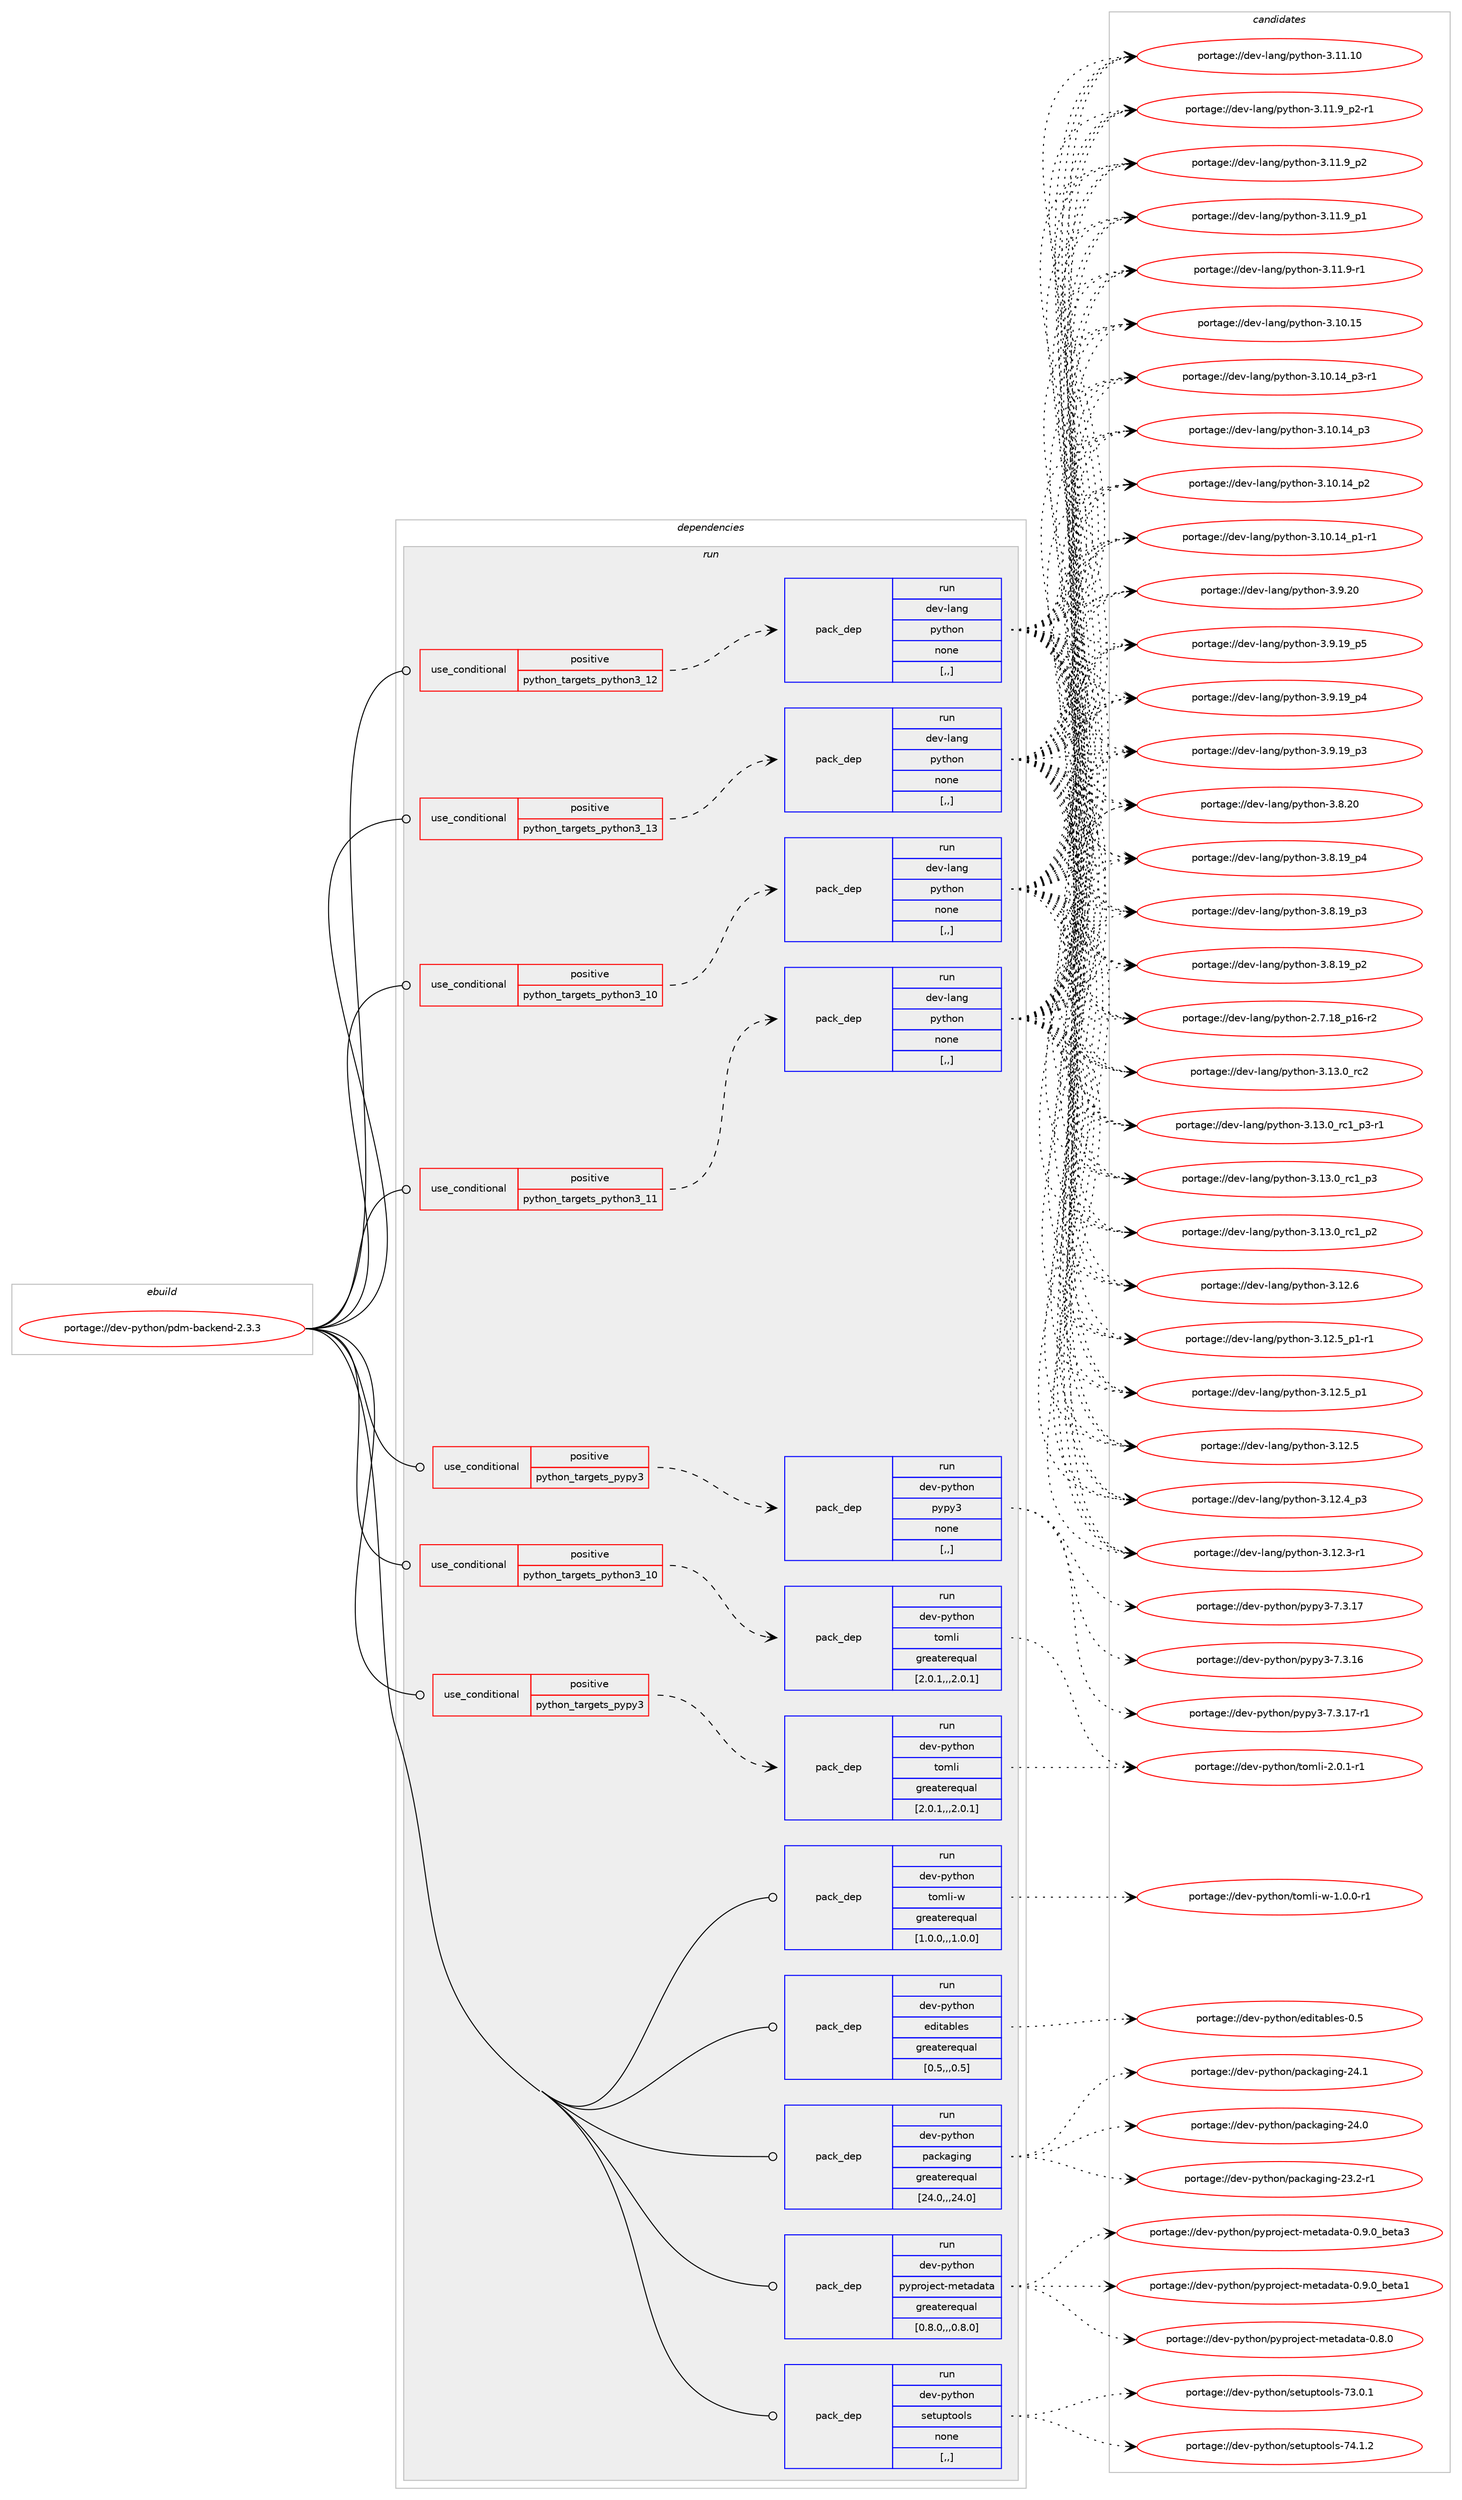 digraph prolog {

# *************
# Graph options
# *************

newrank=true;
concentrate=true;
compound=true;
graph [rankdir=LR,fontname=Helvetica,fontsize=10,ranksep=1.5];#, ranksep=2.5, nodesep=0.2];
edge  [arrowhead=vee];
node  [fontname=Helvetica,fontsize=10];

# **********
# The ebuild
# **********

subgraph cluster_leftcol {
color=gray;
label=<<i>ebuild</i>>;
id [label="portage://dev-python/pdm-backend-2.3.3", color=red, width=4, href="../dev-python/pdm-backend-2.3.3.svg"];
}

# ****************
# The dependencies
# ****************

subgraph cluster_midcol {
color=gray;
label=<<i>dependencies</i>>;
subgraph cluster_compile {
fillcolor="#eeeeee";
style=filled;
label=<<i>compile</i>>;
}
subgraph cluster_compileandrun {
fillcolor="#eeeeee";
style=filled;
label=<<i>compile and run</i>>;
}
subgraph cluster_run {
fillcolor="#eeeeee";
style=filled;
label=<<i>run</i>>;
subgraph cond166221 {
dependency648528 [label=<<TABLE BORDER="0" CELLBORDER="1" CELLSPACING="0" CELLPADDING="4"><TR><TD ROWSPAN="3" CELLPADDING="10">use_conditional</TD></TR><TR><TD>positive</TD></TR><TR><TD>python_targets_pypy3</TD></TR></TABLE>>, shape=none, color=red];
subgraph pack477486 {
dependency648529 [label=<<TABLE BORDER="0" CELLBORDER="1" CELLSPACING="0" CELLPADDING="4" WIDTH="220"><TR><TD ROWSPAN="6" CELLPADDING="30">pack_dep</TD></TR><TR><TD WIDTH="110">run</TD></TR><TR><TD>dev-python</TD></TR><TR><TD>pypy3</TD></TR><TR><TD>none</TD></TR><TR><TD>[,,]</TD></TR></TABLE>>, shape=none, color=blue];
}
dependency648528:e -> dependency648529:w [weight=20,style="dashed",arrowhead="vee"];
}
id:e -> dependency648528:w [weight=20,style="solid",arrowhead="odot"];
subgraph cond166222 {
dependency648530 [label=<<TABLE BORDER="0" CELLBORDER="1" CELLSPACING="0" CELLPADDING="4"><TR><TD ROWSPAN="3" CELLPADDING="10">use_conditional</TD></TR><TR><TD>positive</TD></TR><TR><TD>python_targets_pypy3</TD></TR></TABLE>>, shape=none, color=red];
subgraph pack477487 {
dependency648531 [label=<<TABLE BORDER="0" CELLBORDER="1" CELLSPACING="0" CELLPADDING="4" WIDTH="220"><TR><TD ROWSPAN="6" CELLPADDING="30">pack_dep</TD></TR><TR><TD WIDTH="110">run</TD></TR><TR><TD>dev-python</TD></TR><TR><TD>tomli</TD></TR><TR><TD>greaterequal</TD></TR><TR><TD>[2.0.1,,,2.0.1]</TD></TR></TABLE>>, shape=none, color=blue];
}
dependency648530:e -> dependency648531:w [weight=20,style="dashed",arrowhead="vee"];
}
id:e -> dependency648530:w [weight=20,style="solid",arrowhead="odot"];
subgraph cond166223 {
dependency648532 [label=<<TABLE BORDER="0" CELLBORDER="1" CELLSPACING="0" CELLPADDING="4"><TR><TD ROWSPAN="3" CELLPADDING="10">use_conditional</TD></TR><TR><TD>positive</TD></TR><TR><TD>python_targets_python3_10</TD></TR></TABLE>>, shape=none, color=red];
subgraph pack477488 {
dependency648533 [label=<<TABLE BORDER="0" CELLBORDER="1" CELLSPACING="0" CELLPADDING="4" WIDTH="220"><TR><TD ROWSPAN="6" CELLPADDING="30">pack_dep</TD></TR><TR><TD WIDTH="110">run</TD></TR><TR><TD>dev-lang</TD></TR><TR><TD>python</TD></TR><TR><TD>none</TD></TR><TR><TD>[,,]</TD></TR></TABLE>>, shape=none, color=blue];
}
dependency648532:e -> dependency648533:w [weight=20,style="dashed",arrowhead="vee"];
}
id:e -> dependency648532:w [weight=20,style="solid",arrowhead="odot"];
subgraph cond166224 {
dependency648534 [label=<<TABLE BORDER="0" CELLBORDER="1" CELLSPACING="0" CELLPADDING="4"><TR><TD ROWSPAN="3" CELLPADDING="10">use_conditional</TD></TR><TR><TD>positive</TD></TR><TR><TD>python_targets_python3_10</TD></TR></TABLE>>, shape=none, color=red];
subgraph pack477489 {
dependency648535 [label=<<TABLE BORDER="0" CELLBORDER="1" CELLSPACING="0" CELLPADDING="4" WIDTH="220"><TR><TD ROWSPAN="6" CELLPADDING="30">pack_dep</TD></TR><TR><TD WIDTH="110">run</TD></TR><TR><TD>dev-python</TD></TR><TR><TD>tomli</TD></TR><TR><TD>greaterequal</TD></TR><TR><TD>[2.0.1,,,2.0.1]</TD></TR></TABLE>>, shape=none, color=blue];
}
dependency648534:e -> dependency648535:w [weight=20,style="dashed",arrowhead="vee"];
}
id:e -> dependency648534:w [weight=20,style="solid",arrowhead="odot"];
subgraph cond166225 {
dependency648536 [label=<<TABLE BORDER="0" CELLBORDER="1" CELLSPACING="0" CELLPADDING="4"><TR><TD ROWSPAN="3" CELLPADDING="10">use_conditional</TD></TR><TR><TD>positive</TD></TR><TR><TD>python_targets_python3_11</TD></TR></TABLE>>, shape=none, color=red];
subgraph pack477490 {
dependency648537 [label=<<TABLE BORDER="0" CELLBORDER="1" CELLSPACING="0" CELLPADDING="4" WIDTH="220"><TR><TD ROWSPAN="6" CELLPADDING="30">pack_dep</TD></TR><TR><TD WIDTH="110">run</TD></TR><TR><TD>dev-lang</TD></TR><TR><TD>python</TD></TR><TR><TD>none</TD></TR><TR><TD>[,,]</TD></TR></TABLE>>, shape=none, color=blue];
}
dependency648536:e -> dependency648537:w [weight=20,style="dashed",arrowhead="vee"];
}
id:e -> dependency648536:w [weight=20,style="solid",arrowhead="odot"];
subgraph cond166226 {
dependency648538 [label=<<TABLE BORDER="0" CELLBORDER="1" CELLSPACING="0" CELLPADDING="4"><TR><TD ROWSPAN="3" CELLPADDING="10">use_conditional</TD></TR><TR><TD>positive</TD></TR><TR><TD>python_targets_python3_12</TD></TR></TABLE>>, shape=none, color=red];
subgraph pack477491 {
dependency648539 [label=<<TABLE BORDER="0" CELLBORDER="1" CELLSPACING="0" CELLPADDING="4" WIDTH="220"><TR><TD ROWSPAN="6" CELLPADDING="30">pack_dep</TD></TR><TR><TD WIDTH="110">run</TD></TR><TR><TD>dev-lang</TD></TR><TR><TD>python</TD></TR><TR><TD>none</TD></TR><TR><TD>[,,]</TD></TR></TABLE>>, shape=none, color=blue];
}
dependency648538:e -> dependency648539:w [weight=20,style="dashed",arrowhead="vee"];
}
id:e -> dependency648538:w [weight=20,style="solid",arrowhead="odot"];
subgraph cond166227 {
dependency648540 [label=<<TABLE BORDER="0" CELLBORDER="1" CELLSPACING="0" CELLPADDING="4"><TR><TD ROWSPAN="3" CELLPADDING="10">use_conditional</TD></TR><TR><TD>positive</TD></TR><TR><TD>python_targets_python3_13</TD></TR></TABLE>>, shape=none, color=red];
subgraph pack477492 {
dependency648541 [label=<<TABLE BORDER="0" CELLBORDER="1" CELLSPACING="0" CELLPADDING="4" WIDTH="220"><TR><TD ROWSPAN="6" CELLPADDING="30">pack_dep</TD></TR><TR><TD WIDTH="110">run</TD></TR><TR><TD>dev-lang</TD></TR><TR><TD>python</TD></TR><TR><TD>none</TD></TR><TR><TD>[,,]</TD></TR></TABLE>>, shape=none, color=blue];
}
dependency648540:e -> dependency648541:w [weight=20,style="dashed",arrowhead="vee"];
}
id:e -> dependency648540:w [weight=20,style="solid",arrowhead="odot"];
subgraph pack477493 {
dependency648542 [label=<<TABLE BORDER="0" CELLBORDER="1" CELLSPACING="0" CELLPADDING="4" WIDTH="220"><TR><TD ROWSPAN="6" CELLPADDING="30">pack_dep</TD></TR><TR><TD WIDTH="110">run</TD></TR><TR><TD>dev-python</TD></TR><TR><TD>editables</TD></TR><TR><TD>greaterequal</TD></TR><TR><TD>[0.5,,,0.5]</TD></TR></TABLE>>, shape=none, color=blue];
}
id:e -> dependency648542:w [weight=20,style="solid",arrowhead="odot"];
subgraph pack477494 {
dependency648543 [label=<<TABLE BORDER="0" CELLBORDER="1" CELLSPACING="0" CELLPADDING="4" WIDTH="220"><TR><TD ROWSPAN="6" CELLPADDING="30">pack_dep</TD></TR><TR><TD WIDTH="110">run</TD></TR><TR><TD>dev-python</TD></TR><TR><TD>packaging</TD></TR><TR><TD>greaterequal</TD></TR><TR><TD>[24.0,,,24.0]</TD></TR></TABLE>>, shape=none, color=blue];
}
id:e -> dependency648543:w [weight=20,style="solid",arrowhead="odot"];
subgraph pack477495 {
dependency648544 [label=<<TABLE BORDER="0" CELLBORDER="1" CELLSPACING="0" CELLPADDING="4" WIDTH="220"><TR><TD ROWSPAN="6" CELLPADDING="30">pack_dep</TD></TR><TR><TD WIDTH="110">run</TD></TR><TR><TD>dev-python</TD></TR><TR><TD>pyproject-metadata</TD></TR><TR><TD>greaterequal</TD></TR><TR><TD>[0.8.0,,,0.8.0]</TD></TR></TABLE>>, shape=none, color=blue];
}
id:e -> dependency648544:w [weight=20,style="solid",arrowhead="odot"];
subgraph pack477496 {
dependency648545 [label=<<TABLE BORDER="0" CELLBORDER="1" CELLSPACING="0" CELLPADDING="4" WIDTH="220"><TR><TD ROWSPAN="6" CELLPADDING="30">pack_dep</TD></TR><TR><TD WIDTH="110">run</TD></TR><TR><TD>dev-python</TD></TR><TR><TD>setuptools</TD></TR><TR><TD>none</TD></TR><TR><TD>[,,]</TD></TR></TABLE>>, shape=none, color=blue];
}
id:e -> dependency648545:w [weight=20,style="solid",arrowhead="odot"];
subgraph pack477497 {
dependency648546 [label=<<TABLE BORDER="0" CELLBORDER="1" CELLSPACING="0" CELLPADDING="4" WIDTH="220"><TR><TD ROWSPAN="6" CELLPADDING="30">pack_dep</TD></TR><TR><TD WIDTH="110">run</TD></TR><TR><TD>dev-python</TD></TR><TR><TD>tomli-w</TD></TR><TR><TD>greaterequal</TD></TR><TR><TD>[1.0.0,,,1.0.0]</TD></TR></TABLE>>, shape=none, color=blue];
}
id:e -> dependency648546:w [weight=20,style="solid",arrowhead="odot"];
}
}

# **************
# The candidates
# **************

subgraph cluster_choices {
rank=same;
color=gray;
label=<<i>candidates</i>>;

subgraph choice477486 {
color=black;
nodesep=1;
choice100101118451121211161041111104711212111212151455546514649554511449 [label="portage://dev-python/pypy3-7.3.17-r1", color=red, width=4,href="../dev-python/pypy3-7.3.17-r1.svg"];
choice10010111845112121116104111110471121211121215145554651464955 [label="portage://dev-python/pypy3-7.3.17", color=red, width=4,href="../dev-python/pypy3-7.3.17.svg"];
choice10010111845112121116104111110471121211121215145554651464954 [label="portage://dev-python/pypy3-7.3.16", color=red, width=4,href="../dev-python/pypy3-7.3.16.svg"];
dependency648529:e -> choice100101118451121211161041111104711212111212151455546514649554511449:w [style=dotted,weight="100"];
dependency648529:e -> choice10010111845112121116104111110471121211121215145554651464955:w [style=dotted,weight="100"];
dependency648529:e -> choice10010111845112121116104111110471121211121215145554651464954:w [style=dotted,weight="100"];
}
subgraph choice477487 {
color=black;
nodesep=1;
choice10010111845112121116104111110471161111091081054550464846494511449 [label="portage://dev-python/tomli-2.0.1-r1", color=red, width=4,href="../dev-python/tomli-2.0.1-r1.svg"];
dependency648531:e -> choice10010111845112121116104111110471161111091081054550464846494511449:w [style=dotted,weight="100"];
}
subgraph choice477488 {
color=black;
nodesep=1;
choice10010111845108971101034711212111610411111045514649514648951149950 [label="portage://dev-lang/python-3.13.0_rc2", color=red, width=4,href="../dev-lang/python-3.13.0_rc2.svg"];
choice1001011184510897110103471121211161041111104551464951464895114994995112514511449 [label="portage://dev-lang/python-3.13.0_rc1_p3-r1", color=red, width=4,href="../dev-lang/python-3.13.0_rc1_p3-r1.svg"];
choice100101118451089711010347112121116104111110455146495146489511499499511251 [label="portage://dev-lang/python-3.13.0_rc1_p3", color=red, width=4,href="../dev-lang/python-3.13.0_rc1_p3.svg"];
choice100101118451089711010347112121116104111110455146495146489511499499511250 [label="portage://dev-lang/python-3.13.0_rc1_p2", color=red, width=4,href="../dev-lang/python-3.13.0_rc1_p2.svg"];
choice10010111845108971101034711212111610411111045514649504654 [label="portage://dev-lang/python-3.12.6", color=red, width=4,href="../dev-lang/python-3.12.6.svg"];
choice1001011184510897110103471121211161041111104551464950465395112494511449 [label="portage://dev-lang/python-3.12.5_p1-r1", color=red, width=4,href="../dev-lang/python-3.12.5_p1-r1.svg"];
choice100101118451089711010347112121116104111110455146495046539511249 [label="portage://dev-lang/python-3.12.5_p1", color=red, width=4,href="../dev-lang/python-3.12.5_p1.svg"];
choice10010111845108971101034711212111610411111045514649504653 [label="portage://dev-lang/python-3.12.5", color=red, width=4,href="../dev-lang/python-3.12.5.svg"];
choice100101118451089711010347112121116104111110455146495046529511251 [label="portage://dev-lang/python-3.12.4_p3", color=red, width=4,href="../dev-lang/python-3.12.4_p3.svg"];
choice100101118451089711010347112121116104111110455146495046514511449 [label="portage://dev-lang/python-3.12.3-r1", color=red, width=4,href="../dev-lang/python-3.12.3-r1.svg"];
choice1001011184510897110103471121211161041111104551464949464948 [label="portage://dev-lang/python-3.11.10", color=red, width=4,href="../dev-lang/python-3.11.10.svg"];
choice1001011184510897110103471121211161041111104551464949465795112504511449 [label="portage://dev-lang/python-3.11.9_p2-r1", color=red, width=4,href="../dev-lang/python-3.11.9_p2-r1.svg"];
choice100101118451089711010347112121116104111110455146494946579511250 [label="portage://dev-lang/python-3.11.9_p2", color=red, width=4,href="../dev-lang/python-3.11.9_p2.svg"];
choice100101118451089711010347112121116104111110455146494946579511249 [label="portage://dev-lang/python-3.11.9_p1", color=red, width=4,href="../dev-lang/python-3.11.9_p1.svg"];
choice100101118451089711010347112121116104111110455146494946574511449 [label="portage://dev-lang/python-3.11.9-r1", color=red, width=4,href="../dev-lang/python-3.11.9-r1.svg"];
choice1001011184510897110103471121211161041111104551464948464953 [label="portage://dev-lang/python-3.10.15", color=red, width=4,href="../dev-lang/python-3.10.15.svg"];
choice100101118451089711010347112121116104111110455146494846495295112514511449 [label="portage://dev-lang/python-3.10.14_p3-r1", color=red, width=4,href="../dev-lang/python-3.10.14_p3-r1.svg"];
choice10010111845108971101034711212111610411111045514649484649529511251 [label="portage://dev-lang/python-3.10.14_p3", color=red, width=4,href="../dev-lang/python-3.10.14_p3.svg"];
choice10010111845108971101034711212111610411111045514649484649529511250 [label="portage://dev-lang/python-3.10.14_p2", color=red, width=4,href="../dev-lang/python-3.10.14_p2.svg"];
choice100101118451089711010347112121116104111110455146494846495295112494511449 [label="portage://dev-lang/python-3.10.14_p1-r1", color=red, width=4,href="../dev-lang/python-3.10.14_p1-r1.svg"];
choice10010111845108971101034711212111610411111045514657465048 [label="portage://dev-lang/python-3.9.20", color=red, width=4,href="../dev-lang/python-3.9.20.svg"];
choice100101118451089711010347112121116104111110455146574649579511253 [label="portage://dev-lang/python-3.9.19_p5", color=red, width=4,href="../dev-lang/python-3.9.19_p5.svg"];
choice100101118451089711010347112121116104111110455146574649579511252 [label="portage://dev-lang/python-3.9.19_p4", color=red, width=4,href="../dev-lang/python-3.9.19_p4.svg"];
choice100101118451089711010347112121116104111110455146574649579511251 [label="portage://dev-lang/python-3.9.19_p3", color=red, width=4,href="../dev-lang/python-3.9.19_p3.svg"];
choice10010111845108971101034711212111610411111045514656465048 [label="portage://dev-lang/python-3.8.20", color=red, width=4,href="../dev-lang/python-3.8.20.svg"];
choice100101118451089711010347112121116104111110455146564649579511252 [label="portage://dev-lang/python-3.8.19_p4", color=red, width=4,href="../dev-lang/python-3.8.19_p4.svg"];
choice100101118451089711010347112121116104111110455146564649579511251 [label="portage://dev-lang/python-3.8.19_p3", color=red, width=4,href="../dev-lang/python-3.8.19_p3.svg"];
choice100101118451089711010347112121116104111110455146564649579511250 [label="portage://dev-lang/python-3.8.19_p2", color=red, width=4,href="../dev-lang/python-3.8.19_p2.svg"];
choice100101118451089711010347112121116104111110455046554649569511249544511450 [label="portage://dev-lang/python-2.7.18_p16-r2", color=red, width=4,href="../dev-lang/python-2.7.18_p16-r2.svg"];
dependency648533:e -> choice10010111845108971101034711212111610411111045514649514648951149950:w [style=dotted,weight="100"];
dependency648533:e -> choice1001011184510897110103471121211161041111104551464951464895114994995112514511449:w [style=dotted,weight="100"];
dependency648533:e -> choice100101118451089711010347112121116104111110455146495146489511499499511251:w [style=dotted,weight="100"];
dependency648533:e -> choice100101118451089711010347112121116104111110455146495146489511499499511250:w [style=dotted,weight="100"];
dependency648533:e -> choice10010111845108971101034711212111610411111045514649504654:w [style=dotted,weight="100"];
dependency648533:e -> choice1001011184510897110103471121211161041111104551464950465395112494511449:w [style=dotted,weight="100"];
dependency648533:e -> choice100101118451089711010347112121116104111110455146495046539511249:w [style=dotted,weight="100"];
dependency648533:e -> choice10010111845108971101034711212111610411111045514649504653:w [style=dotted,weight="100"];
dependency648533:e -> choice100101118451089711010347112121116104111110455146495046529511251:w [style=dotted,weight="100"];
dependency648533:e -> choice100101118451089711010347112121116104111110455146495046514511449:w [style=dotted,weight="100"];
dependency648533:e -> choice1001011184510897110103471121211161041111104551464949464948:w [style=dotted,weight="100"];
dependency648533:e -> choice1001011184510897110103471121211161041111104551464949465795112504511449:w [style=dotted,weight="100"];
dependency648533:e -> choice100101118451089711010347112121116104111110455146494946579511250:w [style=dotted,weight="100"];
dependency648533:e -> choice100101118451089711010347112121116104111110455146494946579511249:w [style=dotted,weight="100"];
dependency648533:e -> choice100101118451089711010347112121116104111110455146494946574511449:w [style=dotted,weight="100"];
dependency648533:e -> choice1001011184510897110103471121211161041111104551464948464953:w [style=dotted,weight="100"];
dependency648533:e -> choice100101118451089711010347112121116104111110455146494846495295112514511449:w [style=dotted,weight="100"];
dependency648533:e -> choice10010111845108971101034711212111610411111045514649484649529511251:w [style=dotted,weight="100"];
dependency648533:e -> choice10010111845108971101034711212111610411111045514649484649529511250:w [style=dotted,weight="100"];
dependency648533:e -> choice100101118451089711010347112121116104111110455146494846495295112494511449:w [style=dotted,weight="100"];
dependency648533:e -> choice10010111845108971101034711212111610411111045514657465048:w [style=dotted,weight="100"];
dependency648533:e -> choice100101118451089711010347112121116104111110455146574649579511253:w [style=dotted,weight="100"];
dependency648533:e -> choice100101118451089711010347112121116104111110455146574649579511252:w [style=dotted,weight="100"];
dependency648533:e -> choice100101118451089711010347112121116104111110455146574649579511251:w [style=dotted,weight="100"];
dependency648533:e -> choice10010111845108971101034711212111610411111045514656465048:w [style=dotted,weight="100"];
dependency648533:e -> choice100101118451089711010347112121116104111110455146564649579511252:w [style=dotted,weight="100"];
dependency648533:e -> choice100101118451089711010347112121116104111110455146564649579511251:w [style=dotted,weight="100"];
dependency648533:e -> choice100101118451089711010347112121116104111110455146564649579511250:w [style=dotted,weight="100"];
dependency648533:e -> choice100101118451089711010347112121116104111110455046554649569511249544511450:w [style=dotted,weight="100"];
}
subgraph choice477489 {
color=black;
nodesep=1;
choice10010111845112121116104111110471161111091081054550464846494511449 [label="portage://dev-python/tomli-2.0.1-r1", color=red, width=4,href="../dev-python/tomli-2.0.1-r1.svg"];
dependency648535:e -> choice10010111845112121116104111110471161111091081054550464846494511449:w [style=dotted,weight="100"];
}
subgraph choice477490 {
color=black;
nodesep=1;
choice10010111845108971101034711212111610411111045514649514648951149950 [label="portage://dev-lang/python-3.13.0_rc2", color=red, width=4,href="../dev-lang/python-3.13.0_rc2.svg"];
choice1001011184510897110103471121211161041111104551464951464895114994995112514511449 [label="portage://dev-lang/python-3.13.0_rc1_p3-r1", color=red, width=4,href="../dev-lang/python-3.13.0_rc1_p3-r1.svg"];
choice100101118451089711010347112121116104111110455146495146489511499499511251 [label="portage://dev-lang/python-3.13.0_rc1_p3", color=red, width=4,href="../dev-lang/python-3.13.0_rc1_p3.svg"];
choice100101118451089711010347112121116104111110455146495146489511499499511250 [label="portage://dev-lang/python-3.13.0_rc1_p2", color=red, width=4,href="../dev-lang/python-3.13.0_rc1_p2.svg"];
choice10010111845108971101034711212111610411111045514649504654 [label="portage://dev-lang/python-3.12.6", color=red, width=4,href="../dev-lang/python-3.12.6.svg"];
choice1001011184510897110103471121211161041111104551464950465395112494511449 [label="portage://dev-lang/python-3.12.5_p1-r1", color=red, width=4,href="../dev-lang/python-3.12.5_p1-r1.svg"];
choice100101118451089711010347112121116104111110455146495046539511249 [label="portage://dev-lang/python-3.12.5_p1", color=red, width=4,href="../dev-lang/python-3.12.5_p1.svg"];
choice10010111845108971101034711212111610411111045514649504653 [label="portage://dev-lang/python-3.12.5", color=red, width=4,href="../dev-lang/python-3.12.5.svg"];
choice100101118451089711010347112121116104111110455146495046529511251 [label="portage://dev-lang/python-3.12.4_p3", color=red, width=4,href="../dev-lang/python-3.12.4_p3.svg"];
choice100101118451089711010347112121116104111110455146495046514511449 [label="portage://dev-lang/python-3.12.3-r1", color=red, width=4,href="../dev-lang/python-3.12.3-r1.svg"];
choice1001011184510897110103471121211161041111104551464949464948 [label="portage://dev-lang/python-3.11.10", color=red, width=4,href="../dev-lang/python-3.11.10.svg"];
choice1001011184510897110103471121211161041111104551464949465795112504511449 [label="portage://dev-lang/python-3.11.9_p2-r1", color=red, width=4,href="../dev-lang/python-3.11.9_p2-r1.svg"];
choice100101118451089711010347112121116104111110455146494946579511250 [label="portage://dev-lang/python-3.11.9_p2", color=red, width=4,href="../dev-lang/python-3.11.9_p2.svg"];
choice100101118451089711010347112121116104111110455146494946579511249 [label="portage://dev-lang/python-3.11.9_p1", color=red, width=4,href="../dev-lang/python-3.11.9_p1.svg"];
choice100101118451089711010347112121116104111110455146494946574511449 [label="portage://dev-lang/python-3.11.9-r1", color=red, width=4,href="../dev-lang/python-3.11.9-r1.svg"];
choice1001011184510897110103471121211161041111104551464948464953 [label="portage://dev-lang/python-3.10.15", color=red, width=4,href="../dev-lang/python-3.10.15.svg"];
choice100101118451089711010347112121116104111110455146494846495295112514511449 [label="portage://dev-lang/python-3.10.14_p3-r1", color=red, width=4,href="../dev-lang/python-3.10.14_p3-r1.svg"];
choice10010111845108971101034711212111610411111045514649484649529511251 [label="portage://dev-lang/python-3.10.14_p3", color=red, width=4,href="../dev-lang/python-3.10.14_p3.svg"];
choice10010111845108971101034711212111610411111045514649484649529511250 [label="portage://dev-lang/python-3.10.14_p2", color=red, width=4,href="../dev-lang/python-3.10.14_p2.svg"];
choice100101118451089711010347112121116104111110455146494846495295112494511449 [label="portage://dev-lang/python-3.10.14_p1-r1", color=red, width=4,href="../dev-lang/python-3.10.14_p1-r1.svg"];
choice10010111845108971101034711212111610411111045514657465048 [label="portage://dev-lang/python-3.9.20", color=red, width=4,href="../dev-lang/python-3.9.20.svg"];
choice100101118451089711010347112121116104111110455146574649579511253 [label="portage://dev-lang/python-3.9.19_p5", color=red, width=4,href="../dev-lang/python-3.9.19_p5.svg"];
choice100101118451089711010347112121116104111110455146574649579511252 [label="portage://dev-lang/python-3.9.19_p4", color=red, width=4,href="../dev-lang/python-3.9.19_p4.svg"];
choice100101118451089711010347112121116104111110455146574649579511251 [label="portage://dev-lang/python-3.9.19_p3", color=red, width=4,href="../dev-lang/python-3.9.19_p3.svg"];
choice10010111845108971101034711212111610411111045514656465048 [label="portage://dev-lang/python-3.8.20", color=red, width=4,href="../dev-lang/python-3.8.20.svg"];
choice100101118451089711010347112121116104111110455146564649579511252 [label="portage://dev-lang/python-3.8.19_p4", color=red, width=4,href="../dev-lang/python-3.8.19_p4.svg"];
choice100101118451089711010347112121116104111110455146564649579511251 [label="portage://dev-lang/python-3.8.19_p3", color=red, width=4,href="../dev-lang/python-3.8.19_p3.svg"];
choice100101118451089711010347112121116104111110455146564649579511250 [label="portage://dev-lang/python-3.8.19_p2", color=red, width=4,href="../dev-lang/python-3.8.19_p2.svg"];
choice100101118451089711010347112121116104111110455046554649569511249544511450 [label="portage://dev-lang/python-2.7.18_p16-r2", color=red, width=4,href="../dev-lang/python-2.7.18_p16-r2.svg"];
dependency648537:e -> choice10010111845108971101034711212111610411111045514649514648951149950:w [style=dotted,weight="100"];
dependency648537:e -> choice1001011184510897110103471121211161041111104551464951464895114994995112514511449:w [style=dotted,weight="100"];
dependency648537:e -> choice100101118451089711010347112121116104111110455146495146489511499499511251:w [style=dotted,weight="100"];
dependency648537:e -> choice100101118451089711010347112121116104111110455146495146489511499499511250:w [style=dotted,weight="100"];
dependency648537:e -> choice10010111845108971101034711212111610411111045514649504654:w [style=dotted,weight="100"];
dependency648537:e -> choice1001011184510897110103471121211161041111104551464950465395112494511449:w [style=dotted,weight="100"];
dependency648537:e -> choice100101118451089711010347112121116104111110455146495046539511249:w [style=dotted,weight="100"];
dependency648537:e -> choice10010111845108971101034711212111610411111045514649504653:w [style=dotted,weight="100"];
dependency648537:e -> choice100101118451089711010347112121116104111110455146495046529511251:w [style=dotted,weight="100"];
dependency648537:e -> choice100101118451089711010347112121116104111110455146495046514511449:w [style=dotted,weight="100"];
dependency648537:e -> choice1001011184510897110103471121211161041111104551464949464948:w [style=dotted,weight="100"];
dependency648537:e -> choice1001011184510897110103471121211161041111104551464949465795112504511449:w [style=dotted,weight="100"];
dependency648537:e -> choice100101118451089711010347112121116104111110455146494946579511250:w [style=dotted,weight="100"];
dependency648537:e -> choice100101118451089711010347112121116104111110455146494946579511249:w [style=dotted,weight="100"];
dependency648537:e -> choice100101118451089711010347112121116104111110455146494946574511449:w [style=dotted,weight="100"];
dependency648537:e -> choice1001011184510897110103471121211161041111104551464948464953:w [style=dotted,weight="100"];
dependency648537:e -> choice100101118451089711010347112121116104111110455146494846495295112514511449:w [style=dotted,weight="100"];
dependency648537:e -> choice10010111845108971101034711212111610411111045514649484649529511251:w [style=dotted,weight="100"];
dependency648537:e -> choice10010111845108971101034711212111610411111045514649484649529511250:w [style=dotted,weight="100"];
dependency648537:e -> choice100101118451089711010347112121116104111110455146494846495295112494511449:w [style=dotted,weight="100"];
dependency648537:e -> choice10010111845108971101034711212111610411111045514657465048:w [style=dotted,weight="100"];
dependency648537:e -> choice100101118451089711010347112121116104111110455146574649579511253:w [style=dotted,weight="100"];
dependency648537:e -> choice100101118451089711010347112121116104111110455146574649579511252:w [style=dotted,weight="100"];
dependency648537:e -> choice100101118451089711010347112121116104111110455146574649579511251:w [style=dotted,weight="100"];
dependency648537:e -> choice10010111845108971101034711212111610411111045514656465048:w [style=dotted,weight="100"];
dependency648537:e -> choice100101118451089711010347112121116104111110455146564649579511252:w [style=dotted,weight="100"];
dependency648537:e -> choice100101118451089711010347112121116104111110455146564649579511251:w [style=dotted,weight="100"];
dependency648537:e -> choice100101118451089711010347112121116104111110455146564649579511250:w [style=dotted,weight="100"];
dependency648537:e -> choice100101118451089711010347112121116104111110455046554649569511249544511450:w [style=dotted,weight="100"];
}
subgraph choice477491 {
color=black;
nodesep=1;
choice10010111845108971101034711212111610411111045514649514648951149950 [label="portage://dev-lang/python-3.13.0_rc2", color=red, width=4,href="../dev-lang/python-3.13.0_rc2.svg"];
choice1001011184510897110103471121211161041111104551464951464895114994995112514511449 [label="portage://dev-lang/python-3.13.0_rc1_p3-r1", color=red, width=4,href="../dev-lang/python-3.13.0_rc1_p3-r1.svg"];
choice100101118451089711010347112121116104111110455146495146489511499499511251 [label="portage://dev-lang/python-3.13.0_rc1_p3", color=red, width=4,href="../dev-lang/python-3.13.0_rc1_p3.svg"];
choice100101118451089711010347112121116104111110455146495146489511499499511250 [label="portage://dev-lang/python-3.13.0_rc1_p2", color=red, width=4,href="../dev-lang/python-3.13.0_rc1_p2.svg"];
choice10010111845108971101034711212111610411111045514649504654 [label="portage://dev-lang/python-3.12.6", color=red, width=4,href="../dev-lang/python-3.12.6.svg"];
choice1001011184510897110103471121211161041111104551464950465395112494511449 [label="portage://dev-lang/python-3.12.5_p1-r1", color=red, width=4,href="../dev-lang/python-3.12.5_p1-r1.svg"];
choice100101118451089711010347112121116104111110455146495046539511249 [label="portage://dev-lang/python-3.12.5_p1", color=red, width=4,href="../dev-lang/python-3.12.5_p1.svg"];
choice10010111845108971101034711212111610411111045514649504653 [label="portage://dev-lang/python-3.12.5", color=red, width=4,href="../dev-lang/python-3.12.5.svg"];
choice100101118451089711010347112121116104111110455146495046529511251 [label="portage://dev-lang/python-3.12.4_p3", color=red, width=4,href="../dev-lang/python-3.12.4_p3.svg"];
choice100101118451089711010347112121116104111110455146495046514511449 [label="portage://dev-lang/python-3.12.3-r1", color=red, width=4,href="../dev-lang/python-3.12.3-r1.svg"];
choice1001011184510897110103471121211161041111104551464949464948 [label="portage://dev-lang/python-3.11.10", color=red, width=4,href="../dev-lang/python-3.11.10.svg"];
choice1001011184510897110103471121211161041111104551464949465795112504511449 [label="portage://dev-lang/python-3.11.9_p2-r1", color=red, width=4,href="../dev-lang/python-3.11.9_p2-r1.svg"];
choice100101118451089711010347112121116104111110455146494946579511250 [label="portage://dev-lang/python-3.11.9_p2", color=red, width=4,href="../dev-lang/python-3.11.9_p2.svg"];
choice100101118451089711010347112121116104111110455146494946579511249 [label="portage://dev-lang/python-3.11.9_p1", color=red, width=4,href="../dev-lang/python-3.11.9_p1.svg"];
choice100101118451089711010347112121116104111110455146494946574511449 [label="portage://dev-lang/python-3.11.9-r1", color=red, width=4,href="../dev-lang/python-3.11.9-r1.svg"];
choice1001011184510897110103471121211161041111104551464948464953 [label="portage://dev-lang/python-3.10.15", color=red, width=4,href="../dev-lang/python-3.10.15.svg"];
choice100101118451089711010347112121116104111110455146494846495295112514511449 [label="portage://dev-lang/python-3.10.14_p3-r1", color=red, width=4,href="../dev-lang/python-3.10.14_p3-r1.svg"];
choice10010111845108971101034711212111610411111045514649484649529511251 [label="portage://dev-lang/python-3.10.14_p3", color=red, width=4,href="../dev-lang/python-3.10.14_p3.svg"];
choice10010111845108971101034711212111610411111045514649484649529511250 [label="portage://dev-lang/python-3.10.14_p2", color=red, width=4,href="../dev-lang/python-3.10.14_p2.svg"];
choice100101118451089711010347112121116104111110455146494846495295112494511449 [label="portage://dev-lang/python-3.10.14_p1-r1", color=red, width=4,href="../dev-lang/python-3.10.14_p1-r1.svg"];
choice10010111845108971101034711212111610411111045514657465048 [label="portage://dev-lang/python-3.9.20", color=red, width=4,href="../dev-lang/python-3.9.20.svg"];
choice100101118451089711010347112121116104111110455146574649579511253 [label="portage://dev-lang/python-3.9.19_p5", color=red, width=4,href="../dev-lang/python-3.9.19_p5.svg"];
choice100101118451089711010347112121116104111110455146574649579511252 [label="portage://dev-lang/python-3.9.19_p4", color=red, width=4,href="../dev-lang/python-3.9.19_p4.svg"];
choice100101118451089711010347112121116104111110455146574649579511251 [label="portage://dev-lang/python-3.9.19_p3", color=red, width=4,href="../dev-lang/python-3.9.19_p3.svg"];
choice10010111845108971101034711212111610411111045514656465048 [label="portage://dev-lang/python-3.8.20", color=red, width=4,href="../dev-lang/python-3.8.20.svg"];
choice100101118451089711010347112121116104111110455146564649579511252 [label="portage://dev-lang/python-3.8.19_p4", color=red, width=4,href="../dev-lang/python-3.8.19_p4.svg"];
choice100101118451089711010347112121116104111110455146564649579511251 [label="portage://dev-lang/python-3.8.19_p3", color=red, width=4,href="../dev-lang/python-3.8.19_p3.svg"];
choice100101118451089711010347112121116104111110455146564649579511250 [label="portage://dev-lang/python-3.8.19_p2", color=red, width=4,href="../dev-lang/python-3.8.19_p2.svg"];
choice100101118451089711010347112121116104111110455046554649569511249544511450 [label="portage://dev-lang/python-2.7.18_p16-r2", color=red, width=4,href="../dev-lang/python-2.7.18_p16-r2.svg"];
dependency648539:e -> choice10010111845108971101034711212111610411111045514649514648951149950:w [style=dotted,weight="100"];
dependency648539:e -> choice1001011184510897110103471121211161041111104551464951464895114994995112514511449:w [style=dotted,weight="100"];
dependency648539:e -> choice100101118451089711010347112121116104111110455146495146489511499499511251:w [style=dotted,weight="100"];
dependency648539:e -> choice100101118451089711010347112121116104111110455146495146489511499499511250:w [style=dotted,weight="100"];
dependency648539:e -> choice10010111845108971101034711212111610411111045514649504654:w [style=dotted,weight="100"];
dependency648539:e -> choice1001011184510897110103471121211161041111104551464950465395112494511449:w [style=dotted,weight="100"];
dependency648539:e -> choice100101118451089711010347112121116104111110455146495046539511249:w [style=dotted,weight="100"];
dependency648539:e -> choice10010111845108971101034711212111610411111045514649504653:w [style=dotted,weight="100"];
dependency648539:e -> choice100101118451089711010347112121116104111110455146495046529511251:w [style=dotted,weight="100"];
dependency648539:e -> choice100101118451089711010347112121116104111110455146495046514511449:w [style=dotted,weight="100"];
dependency648539:e -> choice1001011184510897110103471121211161041111104551464949464948:w [style=dotted,weight="100"];
dependency648539:e -> choice1001011184510897110103471121211161041111104551464949465795112504511449:w [style=dotted,weight="100"];
dependency648539:e -> choice100101118451089711010347112121116104111110455146494946579511250:w [style=dotted,weight="100"];
dependency648539:e -> choice100101118451089711010347112121116104111110455146494946579511249:w [style=dotted,weight="100"];
dependency648539:e -> choice100101118451089711010347112121116104111110455146494946574511449:w [style=dotted,weight="100"];
dependency648539:e -> choice1001011184510897110103471121211161041111104551464948464953:w [style=dotted,weight="100"];
dependency648539:e -> choice100101118451089711010347112121116104111110455146494846495295112514511449:w [style=dotted,weight="100"];
dependency648539:e -> choice10010111845108971101034711212111610411111045514649484649529511251:w [style=dotted,weight="100"];
dependency648539:e -> choice10010111845108971101034711212111610411111045514649484649529511250:w [style=dotted,weight="100"];
dependency648539:e -> choice100101118451089711010347112121116104111110455146494846495295112494511449:w [style=dotted,weight="100"];
dependency648539:e -> choice10010111845108971101034711212111610411111045514657465048:w [style=dotted,weight="100"];
dependency648539:e -> choice100101118451089711010347112121116104111110455146574649579511253:w [style=dotted,weight="100"];
dependency648539:e -> choice100101118451089711010347112121116104111110455146574649579511252:w [style=dotted,weight="100"];
dependency648539:e -> choice100101118451089711010347112121116104111110455146574649579511251:w [style=dotted,weight="100"];
dependency648539:e -> choice10010111845108971101034711212111610411111045514656465048:w [style=dotted,weight="100"];
dependency648539:e -> choice100101118451089711010347112121116104111110455146564649579511252:w [style=dotted,weight="100"];
dependency648539:e -> choice100101118451089711010347112121116104111110455146564649579511251:w [style=dotted,weight="100"];
dependency648539:e -> choice100101118451089711010347112121116104111110455146564649579511250:w [style=dotted,weight="100"];
dependency648539:e -> choice100101118451089711010347112121116104111110455046554649569511249544511450:w [style=dotted,weight="100"];
}
subgraph choice477492 {
color=black;
nodesep=1;
choice10010111845108971101034711212111610411111045514649514648951149950 [label="portage://dev-lang/python-3.13.0_rc2", color=red, width=4,href="../dev-lang/python-3.13.0_rc2.svg"];
choice1001011184510897110103471121211161041111104551464951464895114994995112514511449 [label="portage://dev-lang/python-3.13.0_rc1_p3-r1", color=red, width=4,href="../dev-lang/python-3.13.0_rc1_p3-r1.svg"];
choice100101118451089711010347112121116104111110455146495146489511499499511251 [label="portage://dev-lang/python-3.13.0_rc1_p3", color=red, width=4,href="../dev-lang/python-3.13.0_rc1_p3.svg"];
choice100101118451089711010347112121116104111110455146495146489511499499511250 [label="portage://dev-lang/python-3.13.0_rc1_p2", color=red, width=4,href="../dev-lang/python-3.13.0_rc1_p2.svg"];
choice10010111845108971101034711212111610411111045514649504654 [label="portage://dev-lang/python-3.12.6", color=red, width=4,href="../dev-lang/python-3.12.6.svg"];
choice1001011184510897110103471121211161041111104551464950465395112494511449 [label="portage://dev-lang/python-3.12.5_p1-r1", color=red, width=4,href="../dev-lang/python-3.12.5_p1-r1.svg"];
choice100101118451089711010347112121116104111110455146495046539511249 [label="portage://dev-lang/python-3.12.5_p1", color=red, width=4,href="../dev-lang/python-3.12.5_p1.svg"];
choice10010111845108971101034711212111610411111045514649504653 [label="portage://dev-lang/python-3.12.5", color=red, width=4,href="../dev-lang/python-3.12.5.svg"];
choice100101118451089711010347112121116104111110455146495046529511251 [label="portage://dev-lang/python-3.12.4_p3", color=red, width=4,href="../dev-lang/python-3.12.4_p3.svg"];
choice100101118451089711010347112121116104111110455146495046514511449 [label="portage://dev-lang/python-3.12.3-r1", color=red, width=4,href="../dev-lang/python-3.12.3-r1.svg"];
choice1001011184510897110103471121211161041111104551464949464948 [label="portage://dev-lang/python-3.11.10", color=red, width=4,href="../dev-lang/python-3.11.10.svg"];
choice1001011184510897110103471121211161041111104551464949465795112504511449 [label="portage://dev-lang/python-3.11.9_p2-r1", color=red, width=4,href="../dev-lang/python-3.11.9_p2-r1.svg"];
choice100101118451089711010347112121116104111110455146494946579511250 [label="portage://dev-lang/python-3.11.9_p2", color=red, width=4,href="../dev-lang/python-3.11.9_p2.svg"];
choice100101118451089711010347112121116104111110455146494946579511249 [label="portage://dev-lang/python-3.11.9_p1", color=red, width=4,href="../dev-lang/python-3.11.9_p1.svg"];
choice100101118451089711010347112121116104111110455146494946574511449 [label="portage://dev-lang/python-3.11.9-r1", color=red, width=4,href="../dev-lang/python-3.11.9-r1.svg"];
choice1001011184510897110103471121211161041111104551464948464953 [label="portage://dev-lang/python-3.10.15", color=red, width=4,href="../dev-lang/python-3.10.15.svg"];
choice100101118451089711010347112121116104111110455146494846495295112514511449 [label="portage://dev-lang/python-3.10.14_p3-r1", color=red, width=4,href="../dev-lang/python-3.10.14_p3-r1.svg"];
choice10010111845108971101034711212111610411111045514649484649529511251 [label="portage://dev-lang/python-3.10.14_p3", color=red, width=4,href="../dev-lang/python-3.10.14_p3.svg"];
choice10010111845108971101034711212111610411111045514649484649529511250 [label="portage://dev-lang/python-3.10.14_p2", color=red, width=4,href="../dev-lang/python-3.10.14_p2.svg"];
choice100101118451089711010347112121116104111110455146494846495295112494511449 [label="portage://dev-lang/python-3.10.14_p1-r1", color=red, width=4,href="../dev-lang/python-3.10.14_p1-r1.svg"];
choice10010111845108971101034711212111610411111045514657465048 [label="portage://dev-lang/python-3.9.20", color=red, width=4,href="../dev-lang/python-3.9.20.svg"];
choice100101118451089711010347112121116104111110455146574649579511253 [label="portage://dev-lang/python-3.9.19_p5", color=red, width=4,href="../dev-lang/python-3.9.19_p5.svg"];
choice100101118451089711010347112121116104111110455146574649579511252 [label="portage://dev-lang/python-3.9.19_p4", color=red, width=4,href="../dev-lang/python-3.9.19_p4.svg"];
choice100101118451089711010347112121116104111110455146574649579511251 [label="portage://dev-lang/python-3.9.19_p3", color=red, width=4,href="../dev-lang/python-3.9.19_p3.svg"];
choice10010111845108971101034711212111610411111045514656465048 [label="portage://dev-lang/python-3.8.20", color=red, width=4,href="../dev-lang/python-3.8.20.svg"];
choice100101118451089711010347112121116104111110455146564649579511252 [label="portage://dev-lang/python-3.8.19_p4", color=red, width=4,href="../dev-lang/python-3.8.19_p4.svg"];
choice100101118451089711010347112121116104111110455146564649579511251 [label="portage://dev-lang/python-3.8.19_p3", color=red, width=4,href="../dev-lang/python-3.8.19_p3.svg"];
choice100101118451089711010347112121116104111110455146564649579511250 [label="portage://dev-lang/python-3.8.19_p2", color=red, width=4,href="../dev-lang/python-3.8.19_p2.svg"];
choice100101118451089711010347112121116104111110455046554649569511249544511450 [label="portage://dev-lang/python-2.7.18_p16-r2", color=red, width=4,href="../dev-lang/python-2.7.18_p16-r2.svg"];
dependency648541:e -> choice10010111845108971101034711212111610411111045514649514648951149950:w [style=dotted,weight="100"];
dependency648541:e -> choice1001011184510897110103471121211161041111104551464951464895114994995112514511449:w [style=dotted,weight="100"];
dependency648541:e -> choice100101118451089711010347112121116104111110455146495146489511499499511251:w [style=dotted,weight="100"];
dependency648541:e -> choice100101118451089711010347112121116104111110455146495146489511499499511250:w [style=dotted,weight="100"];
dependency648541:e -> choice10010111845108971101034711212111610411111045514649504654:w [style=dotted,weight="100"];
dependency648541:e -> choice1001011184510897110103471121211161041111104551464950465395112494511449:w [style=dotted,weight="100"];
dependency648541:e -> choice100101118451089711010347112121116104111110455146495046539511249:w [style=dotted,weight="100"];
dependency648541:e -> choice10010111845108971101034711212111610411111045514649504653:w [style=dotted,weight="100"];
dependency648541:e -> choice100101118451089711010347112121116104111110455146495046529511251:w [style=dotted,weight="100"];
dependency648541:e -> choice100101118451089711010347112121116104111110455146495046514511449:w [style=dotted,weight="100"];
dependency648541:e -> choice1001011184510897110103471121211161041111104551464949464948:w [style=dotted,weight="100"];
dependency648541:e -> choice1001011184510897110103471121211161041111104551464949465795112504511449:w [style=dotted,weight="100"];
dependency648541:e -> choice100101118451089711010347112121116104111110455146494946579511250:w [style=dotted,weight="100"];
dependency648541:e -> choice100101118451089711010347112121116104111110455146494946579511249:w [style=dotted,weight="100"];
dependency648541:e -> choice100101118451089711010347112121116104111110455146494946574511449:w [style=dotted,weight="100"];
dependency648541:e -> choice1001011184510897110103471121211161041111104551464948464953:w [style=dotted,weight="100"];
dependency648541:e -> choice100101118451089711010347112121116104111110455146494846495295112514511449:w [style=dotted,weight="100"];
dependency648541:e -> choice10010111845108971101034711212111610411111045514649484649529511251:w [style=dotted,weight="100"];
dependency648541:e -> choice10010111845108971101034711212111610411111045514649484649529511250:w [style=dotted,weight="100"];
dependency648541:e -> choice100101118451089711010347112121116104111110455146494846495295112494511449:w [style=dotted,weight="100"];
dependency648541:e -> choice10010111845108971101034711212111610411111045514657465048:w [style=dotted,weight="100"];
dependency648541:e -> choice100101118451089711010347112121116104111110455146574649579511253:w [style=dotted,weight="100"];
dependency648541:e -> choice100101118451089711010347112121116104111110455146574649579511252:w [style=dotted,weight="100"];
dependency648541:e -> choice100101118451089711010347112121116104111110455146574649579511251:w [style=dotted,weight="100"];
dependency648541:e -> choice10010111845108971101034711212111610411111045514656465048:w [style=dotted,weight="100"];
dependency648541:e -> choice100101118451089711010347112121116104111110455146564649579511252:w [style=dotted,weight="100"];
dependency648541:e -> choice100101118451089711010347112121116104111110455146564649579511251:w [style=dotted,weight="100"];
dependency648541:e -> choice100101118451089711010347112121116104111110455146564649579511250:w [style=dotted,weight="100"];
dependency648541:e -> choice100101118451089711010347112121116104111110455046554649569511249544511450:w [style=dotted,weight="100"];
}
subgraph choice477493 {
color=black;
nodesep=1;
choice1001011184511212111610411111047101100105116979810810111545484653 [label="portage://dev-python/editables-0.5", color=red, width=4,href="../dev-python/editables-0.5.svg"];
dependency648542:e -> choice1001011184511212111610411111047101100105116979810810111545484653:w [style=dotted,weight="100"];
}
subgraph choice477494 {
color=black;
nodesep=1;
choice10010111845112121116104111110471129799107971031051101034550524649 [label="portage://dev-python/packaging-24.1", color=red, width=4,href="../dev-python/packaging-24.1.svg"];
choice10010111845112121116104111110471129799107971031051101034550524648 [label="portage://dev-python/packaging-24.0", color=red, width=4,href="../dev-python/packaging-24.0.svg"];
choice100101118451121211161041111104711297991079710310511010345505146504511449 [label="portage://dev-python/packaging-23.2-r1", color=red, width=4,href="../dev-python/packaging-23.2-r1.svg"];
dependency648543:e -> choice10010111845112121116104111110471129799107971031051101034550524649:w [style=dotted,weight="100"];
dependency648543:e -> choice10010111845112121116104111110471129799107971031051101034550524648:w [style=dotted,weight="100"];
dependency648543:e -> choice100101118451121211161041111104711297991079710310511010345505146504511449:w [style=dotted,weight="100"];
}
subgraph choice477495 {
color=black;
nodesep=1;
choice1001011184511212111610411111047112121112114111106101991164510910111697100971169745484657464895981011169751 [label="portage://dev-python/pyproject-metadata-0.9.0_beta3", color=red, width=4,href="../dev-python/pyproject-metadata-0.9.0_beta3.svg"];
choice1001011184511212111610411111047112121112114111106101991164510910111697100971169745484657464895981011169749 [label="portage://dev-python/pyproject-metadata-0.9.0_beta1", color=red, width=4,href="../dev-python/pyproject-metadata-0.9.0_beta1.svg"];
choice10010111845112121116104111110471121211121141111061019911645109101116971009711697454846564648 [label="portage://dev-python/pyproject-metadata-0.8.0", color=red, width=4,href="../dev-python/pyproject-metadata-0.8.0.svg"];
dependency648544:e -> choice1001011184511212111610411111047112121112114111106101991164510910111697100971169745484657464895981011169751:w [style=dotted,weight="100"];
dependency648544:e -> choice1001011184511212111610411111047112121112114111106101991164510910111697100971169745484657464895981011169749:w [style=dotted,weight="100"];
dependency648544:e -> choice10010111845112121116104111110471121211121141111061019911645109101116971009711697454846564648:w [style=dotted,weight="100"];
}
subgraph choice477496 {
color=black;
nodesep=1;
choice100101118451121211161041111104711510111611711211611111110811545555246494650 [label="portage://dev-python/setuptools-74.1.2", color=red, width=4,href="../dev-python/setuptools-74.1.2.svg"];
choice100101118451121211161041111104711510111611711211611111110811545555146484649 [label="portage://dev-python/setuptools-73.0.1", color=red, width=4,href="../dev-python/setuptools-73.0.1.svg"];
dependency648545:e -> choice100101118451121211161041111104711510111611711211611111110811545555246494650:w [style=dotted,weight="100"];
dependency648545:e -> choice100101118451121211161041111104711510111611711211611111110811545555146484649:w [style=dotted,weight="100"];
}
subgraph choice477497 {
color=black;
nodesep=1;
choice1001011184511212111610411111047116111109108105451194549464846484511449 [label="portage://dev-python/tomli-w-1.0.0-r1", color=red, width=4,href="../dev-python/tomli-w-1.0.0-r1.svg"];
dependency648546:e -> choice1001011184511212111610411111047116111109108105451194549464846484511449:w [style=dotted,weight="100"];
}
}

}

